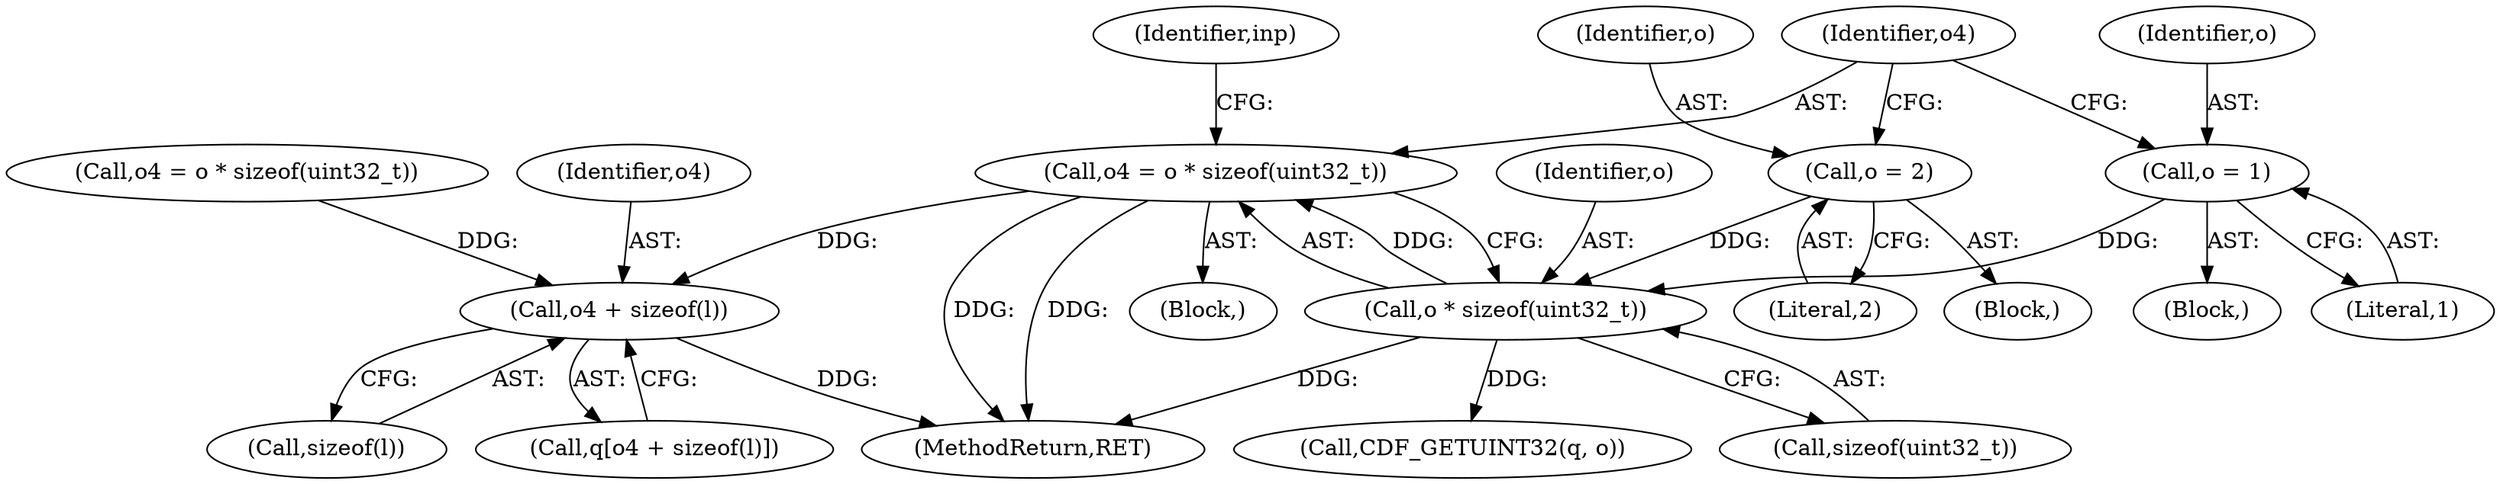 digraph "0_php-src_0641e56be1af003aa02c7c6b0184466540637233@API" {
"1000404" [label="(Call,o4 = o * sizeof(uint32_t))"];
"1000406" [label="(Call,o * sizeof(uint32_t))"];
"1000393" [label="(Call,o = 2)"];
"1000401" [label="(Call,o = 1)"];
"1000772" [label="(Call,o4 + sizeof(l))"];
"1000379" [label="(Block,)"];
"1000414" [label="(Identifier,inp)"];
"1000393" [label="(Call,o = 2)"];
"1000773" [label="(Identifier,o4)"];
"1000258" [label="(Block,)"];
"1000408" [label="(Call,sizeof(uint32_t))"];
"1000745" [label="(Call,CDF_GETUINT32(q, o))"];
"1000883" [label="(MethodReturn,RET)"];
"1000403" [label="(Literal,1)"];
"1000401" [label="(Call,o = 1)"];
"1000395" [label="(Literal,2)"];
"1000406" [label="(Call,o * sizeof(uint32_t))"];
"1000772" [label="(Call,o4 + sizeof(l))"];
"1000405" [label="(Identifier,o4)"];
"1000394" [label="(Identifier,o)"];
"1000402" [label="(Identifier,o)"];
"1000770" [label="(Call,q[o4 + sizeof(l)])"];
"1000774" [label="(Call,sizeof(l))"];
"1000397" [label="(Block,)"];
"1000407" [label="(Identifier,o)"];
"1000811" [label="(Call,o4 = o * sizeof(uint32_t))"];
"1000404" [label="(Call,o4 = o * sizeof(uint32_t))"];
"1000404" -> "1000258"  [label="AST: "];
"1000404" -> "1000406"  [label="CFG: "];
"1000405" -> "1000404"  [label="AST: "];
"1000406" -> "1000404"  [label="AST: "];
"1000414" -> "1000404"  [label="CFG: "];
"1000404" -> "1000883"  [label="DDG: "];
"1000404" -> "1000883"  [label="DDG: "];
"1000406" -> "1000404"  [label="DDG: "];
"1000404" -> "1000772"  [label="DDG: "];
"1000406" -> "1000408"  [label="CFG: "];
"1000407" -> "1000406"  [label="AST: "];
"1000408" -> "1000406"  [label="AST: "];
"1000406" -> "1000883"  [label="DDG: "];
"1000393" -> "1000406"  [label="DDG: "];
"1000401" -> "1000406"  [label="DDG: "];
"1000406" -> "1000745"  [label="DDG: "];
"1000393" -> "1000379"  [label="AST: "];
"1000393" -> "1000395"  [label="CFG: "];
"1000394" -> "1000393"  [label="AST: "];
"1000395" -> "1000393"  [label="AST: "];
"1000405" -> "1000393"  [label="CFG: "];
"1000401" -> "1000397"  [label="AST: "];
"1000401" -> "1000403"  [label="CFG: "];
"1000402" -> "1000401"  [label="AST: "];
"1000403" -> "1000401"  [label="AST: "];
"1000405" -> "1000401"  [label="CFG: "];
"1000772" -> "1000770"  [label="AST: "];
"1000772" -> "1000774"  [label="CFG: "];
"1000773" -> "1000772"  [label="AST: "];
"1000774" -> "1000772"  [label="AST: "];
"1000770" -> "1000772"  [label="CFG: "];
"1000772" -> "1000883"  [label="DDG: "];
"1000811" -> "1000772"  [label="DDG: "];
}
